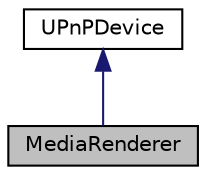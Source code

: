 digraph "MediaRenderer"
{
 // LATEX_PDF_SIZE
  edge [fontname="Helvetica",fontsize="10",labelfontname="Helvetica",labelfontsize="10"];
  node [fontname="Helvetica",fontsize="10",shape=record];
  Node1 [label="MediaRenderer",height=0.2,width=0.4,color="black", fillcolor="grey75", style="filled", fontcolor="black",tooltip="MediaRenderer UPnP Device."];
  Node2 -> Node1 [dir="back",color="midnightblue",fontsize="10",style="solid",fontname="Helvetica"];
  Node2 [label="UPnPDevice",height=0.2,width=0.4,color="black", fillcolor="white", style="filled",URL="$classUPnPDevice.html",tooltip="Abstract UPnPDevice."];
}
